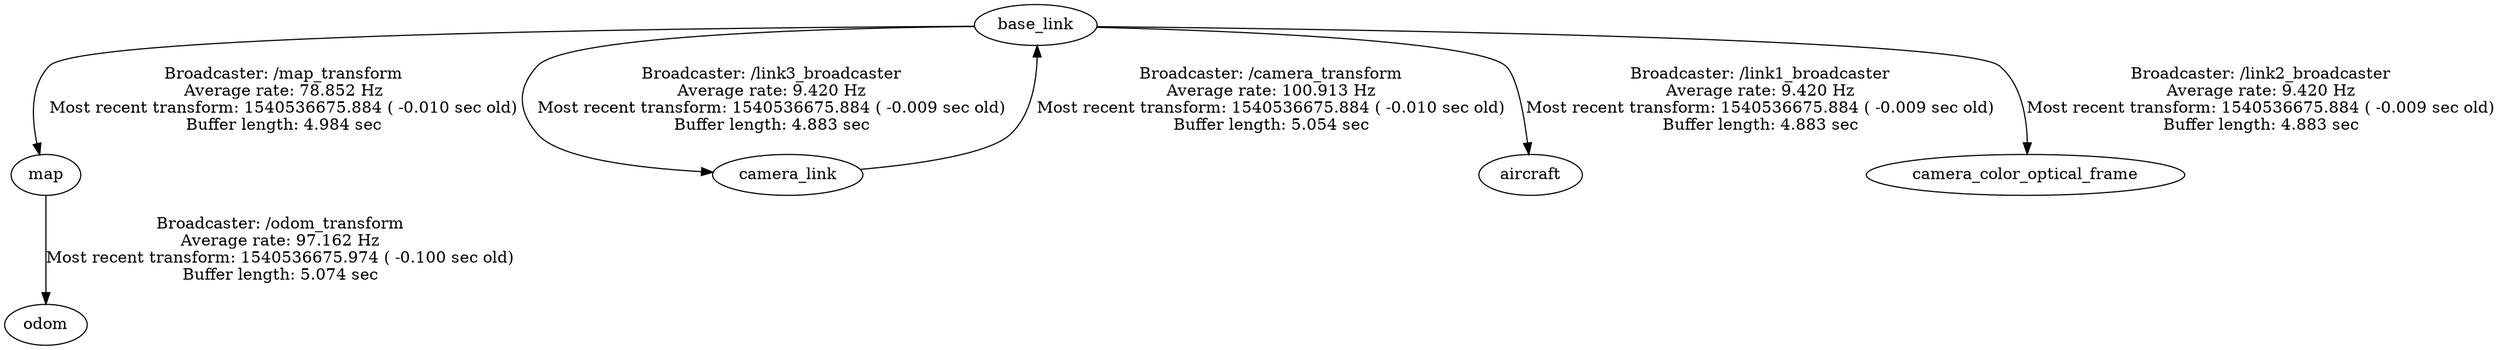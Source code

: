 digraph G {
"base_link" -> "map"[label="Broadcaster: /map_transform\nAverage rate: 78.852 Hz\nMost recent transform: 1540536675.884 ( -0.010 sec old)\nBuffer length: 4.984 sec\n"];
"camera_link" -> "base_link"[label="Broadcaster: /camera_transform\nAverage rate: 100.913 Hz\nMost recent transform: 1540536675.884 ( -0.010 sec old)\nBuffer length: 5.054 sec\n"];
"map" -> "odom"[label="Broadcaster: /odom_transform\nAverage rate: 97.162 Hz\nMost recent transform: 1540536675.974 ( -0.100 sec old)\nBuffer length: 5.074 sec\n"];
"base_link" -> "camera_link"[label="Broadcaster: /link3_broadcaster\nAverage rate: 9.420 Hz\nMost recent transform: 1540536675.884 ( -0.009 sec old)\nBuffer length: 4.883 sec\n"];
"base_link" -> "aircraft"[label="Broadcaster: /link1_broadcaster\nAverage rate: 9.420 Hz\nMost recent transform: 1540536675.884 ( -0.009 sec old)\nBuffer length: 4.883 sec\n"];
"base_link" -> "camera_color_optical_frame"[label="Broadcaster: /link2_broadcaster\nAverage rate: 9.420 Hz\nMost recent transform: 1540536675.884 ( -0.009 sec old)\nBuffer length: 4.883 sec\n"];
}